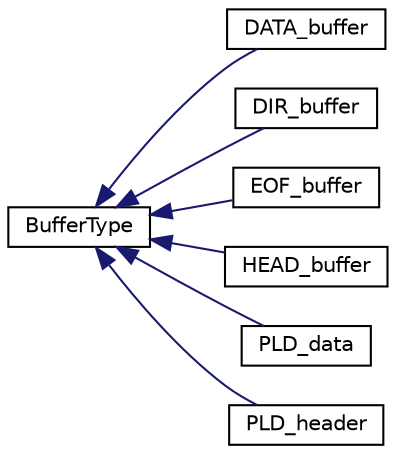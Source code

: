 digraph "Graphical Class Hierarchy"
{
  edge [fontname="Helvetica",fontsize="10",labelfontname="Helvetica",labelfontsize="10"];
  node [fontname="Helvetica",fontsize="10",shape=record];
  rankdir="LR";
  Node1 [label="BufferType",height=0.2,width=0.4,color="black", fillcolor="white", style="filled",URL="$d4/d57/class_buffer_type.html"];
  Node1 -> Node2 [dir="back",color="midnightblue",fontsize="10",style="solid",fontname="Helvetica"];
  Node2 [label="DATA_buffer",height=0.2,width=0.4,color="black", fillcolor="white", style="filled",URL="$d0/dff/class_d_a_t_a__buffer.html"];
  Node1 -> Node3 [dir="back",color="midnightblue",fontsize="10",style="solid",fontname="Helvetica"];
  Node3 [label="DIR_buffer",height=0.2,width=0.4,color="black", fillcolor="white", style="filled",URL="$d2/deb/class_d_i_r__buffer.html"];
  Node1 -> Node4 [dir="back",color="midnightblue",fontsize="10",style="solid",fontname="Helvetica"];
  Node4 [label="EOF_buffer",height=0.2,width=0.4,color="black", fillcolor="white", style="filled",URL="$d6/d4e/class_e_o_f__buffer.html",tooltip="A single EOF buffer signals the end of a run (pacman .ldf format). A double EOF signals the end of th..."];
  Node1 -> Node5 [dir="back",color="midnightblue",fontsize="10",style="solid",fontname="Helvetica"];
  Node5 [label="HEAD_buffer",height=0.2,width=0.4,color="black", fillcolor="white", style="filled",URL="$d8/d68/class_h_e_a_d__buffer.html"];
  Node1 -> Node6 [dir="back",color="midnightblue",fontsize="10",style="solid",fontname="Helvetica"];
  Node6 [label="PLD_data",height=0.2,width=0.4,color="black", fillcolor="white", style="filled",URL="$d0/d15/class_p_l_d__data.html",tooltip="The DATA buffer contains all physics data within the .pld file. "];
  Node1 -> Node7 [dir="back",color="midnightblue",fontsize="10",style="solid",fontname="Helvetica"];
  Node7 [label="PLD_header",height=0.2,width=0.4,color="black", fillcolor="white", style="filled",URL="$de/deb/class_p_l_d__header.html",tooltip="The pld header contains information about the run including the date/time, the title, and the run number. "];
}
